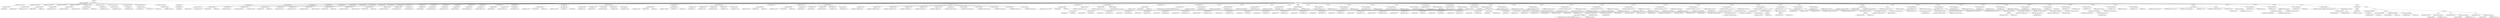 digraph G {	
ranksep=.25;
	0 [label="MODULE"];
	1 [label="IDENTIFIERS:mkPktMerge"];
	0 -> 1;
	2 [label="VAR_DECLARE_LIST"];
	0 -> 2;
	3 [label="VAR_DECLARE  INPUT PORT"];
	2 -> 3;
	4 [label="VAR_DECLARE  INPUT"];
	3 -> 4;
	5 [label="IDENTIFIERS:CLK"];
	4 -> 5;
	16 [label="VAR_DECLARE  INPUT PORT"];
	2 -> 16;
	17 [label="VAR_DECLARE  INPUT"];
	16 -> 17;
	18 [label="IDENTIFIERS:RST_N"];
	17 -> 18;
	29 [label="VAR_DECLARE  INPUT PORT"];
	2 -> 29;
	30 [label="VAR_DECLARE  INPUT"];
	29 -> 30;
	31 [label="IDENTIFIERS:iport0_put"];
	30 -> 31;
	32 [label="NUMBERS DEC:152"];
	30 -> 32;
	33 [label="NUMBERS DEC:0"];
	30 -> 33;
	42 [label="VAR_DECLARE  INPUT PORT"];
	2 -> 42;
	43 [label="VAR_DECLARE  INPUT"];
	42 -> 43;
	44 [label="IDENTIFIERS:EN_iport0_put"];
	43 -> 44;
	55 [label="VAR_DECLARE  OUTPUT PORT"];
	2 -> 55;
	56 [label="VAR_DECLARE  OUTPUT"];
	55 -> 56;
	57 [label="IDENTIFIERS:RDY_iport0_put"];
	56 -> 57;
	68 [label="VAR_DECLARE  INPUT PORT"];
	2 -> 68;
	69 [label="VAR_DECLARE  INPUT"];
	68 -> 69;
	70 [label="IDENTIFIERS:iport1_put"];
	69 -> 70;
	71 [label="NUMBERS DEC:152"];
	69 -> 71;
	72 [label="NUMBERS DEC:0"];
	69 -> 72;
	81 [label="VAR_DECLARE  INPUT PORT"];
	2 -> 81;
	82 [label="VAR_DECLARE  INPUT"];
	81 -> 82;
	83 [label="IDENTIFIERS:EN_iport1_put"];
	82 -> 83;
	94 [label="VAR_DECLARE  OUTPUT PORT"];
	2 -> 94;
	95 [label="VAR_DECLARE  OUTPUT"];
	94 -> 95;
	96 [label="IDENTIFIERS:RDY_iport1_put"];
	95 -> 96;
	107 [label="VAR_DECLARE  INPUT PORT"];
	2 -> 107;
	108 [label="VAR_DECLARE  INPUT"];
	107 -> 108;
	109 [label="IDENTIFIERS:EN_oport_get"];
	108 -> 109;
	120 [label="VAR_DECLARE  OUTPUT PORT"];
	2 -> 120;
	121 [label="VAR_DECLARE  OUTPUT"];
	120 -> 121;
	122 [label="IDENTIFIERS:oport_get"];
	121 -> 122;
	123 [label="NUMBERS DEC:152"];
	121 -> 123;
	124 [label="NUMBERS DEC:0"];
	121 -> 124;
	133 [label="VAR_DECLARE  OUTPUT PORT"];
	2 -> 133;
	134 [label="VAR_DECLARE  OUTPUT"];
	133 -> 134;
	135 [label="IDENTIFIERS:RDY_oport_get"];
	134 -> 135;
	146 [label="MODULE_ITEMS"];
	0 -> 146;
	147 [label="VAR_DECLARE_LIST"];
	146 -> 147;
	148 [label="VAR_DECLARE  INPUT"];
	147 -> 148;
	149 [label="IDENTIFIERS:CLK"];
	148 -> 149;
	155 [label="VAR_DECLARE_LIST"];
	146 -> 155;
	156 [label="VAR_DECLARE  INPUT"];
	155 -> 156;
	157 [label="IDENTIFIERS:RST_N"];
	156 -> 157;
	163 [label="VAR_DECLARE_LIST"];
	146 -> 163;
	164 [label="VAR_DECLARE  INPUT"];
	163 -> 164;
	165 [label="IDENTIFIERS:iport0_put"];
	164 -> 165;
	166 [label="NUMBERS DEC:152"];
	164 -> 166;
	167 [label="NUMBERS DEC:0"];
	164 -> 167;
	171 [label="VAR_DECLARE_LIST"];
	146 -> 171;
	172 [label="VAR_DECLARE  INPUT"];
	171 -> 172;
	173 [label="IDENTIFIERS:EN_iport0_put"];
	172 -> 173;
	179 [label="VAR_DECLARE_LIST"];
	146 -> 179;
	180 [label="VAR_DECLARE  OUTPUT"];
	179 -> 180;
	181 [label="IDENTIFIERS:RDY_iport0_put"];
	180 -> 181;
	187 [label="VAR_DECLARE_LIST"];
	146 -> 187;
	188 [label="VAR_DECLARE  INPUT"];
	187 -> 188;
	189 [label="IDENTIFIERS:iport1_put"];
	188 -> 189;
	190 [label="NUMBERS DEC:152"];
	188 -> 190;
	191 [label="NUMBERS DEC:0"];
	188 -> 191;
	195 [label="VAR_DECLARE_LIST"];
	146 -> 195;
	196 [label="VAR_DECLARE  INPUT"];
	195 -> 196;
	197 [label="IDENTIFIERS:EN_iport1_put"];
	196 -> 197;
	203 [label="VAR_DECLARE_LIST"];
	146 -> 203;
	204 [label="VAR_DECLARE  OUTPUT"];
	203 -> 204;
	205 [label="IDENTIFIERS:RDY_iport1_put"];
	204 -> 205;
	211 [label="VAR_DECLARE_LIST"];
	146 -> 211;
	212 [label="VAR_DECLARE  INPUT"];
	211 -> 212;
	213 [label="IDENTIFIERS:EN_oport_get"];
	212 -> 213;
	219 [label="VAR_DECLARE_LIST"];
	146 -> 219;
	220 [label="VAR_DECLARE  OUTPUT"];
	219 -> 220;
	221 [label="IDENTIFIERS:oport_get"];
	220 -> 221;
	222 [label="NUMBERS DEC:152"];
	220 -> 222;
	223 [label="NUMBERS DEC:0"];
	220 -> 223;
	227 [label="VAR_DECLARE_LIST"];
	146 -> 227;
	228 [label="VAR_DECLARE  OUTPUT"];
	227 -> 228;
	229 [label="IDENTIFIERS:RDY_oport_get"];
	228 -> 229;
	235 [label="VAR_DECLARE_LIST"];
	146 -> 235;
	236 [label="VAR_DECLARE  WIRE"];
	235 -> 236;
	237 [label="IDENTIFIERS:oport_get"];
	236 -> 237;
	238 [label="NUMBERS DEC:152"];
	236 -> 238;
	239 [label="NUMBERS DEC:0"];
	236 -> 239;
	243 [label="VAR_DECLARE_LIST"];
	146 -> 243;
	244 [label="VAR_DECLARE  WIRE"];
	243 -> 244;
	245 [label="IDENTIFIERS:RDY_iport0_put"];
	244 -> 245;
	251 [label="VAR_DECLARE  WIRE"];
	243 -> 251;
	252 [label="IDENTIFIERS:RDY_iport1_put"];
	251 -> 252;
	258 [label="VAR_DECLARE  WIRE"];
	243 -> 258;
	259 [label="IDENTIFIERS:RDY_oport_get"];
	258 -> 259;
	265 [label="VAR_DECLARE_LIST"];
	146 -> 265;
	266 [label="VAR_DECLARE  REG"];
	265 -> 266;
	267 [label="IDENTIFIERS:fi0Active"];
	266 -> 267;
	273 [label="VAR_DECLARE_LIST"];
	146 -> 273;
	274 [label="VAR_DECLARE  WIRE"];
	273 -> 274;
	275 [label="IDENTIFIERS:fi0Active__D_IN"];
	274 -> 275;
	281 [label="VAR_DECLARE_LIST"];
	146 -> 281;
	282 [label="VAR_DECLARE  WIRE"];
	281 -> 282;
	283 [label="IDENTIFIERS:fi0Active__EN"];
	282 -> 283;
	289 [label="VAR_DECLARE_LIST"];
	146 -> 289;
	290 [label="VAR_DECLARE  REG"];
	289 -> 290;
	291 [label="IDENTIFIERS:fi0HasPrio"];
	290 -> 291;
	297 [label="VAR_DECLARE_LIST"];
	146 -> 297;
	298 [label="VAR_DECLARE  REG"];
	297 -> 298;
	299 [label="IDENTIFIERS:fi0HasPrio__D_IN"];
	298 -> 299;
	305 [label="VAR_DECLARE_LIST"];
	146 -> 305;
	306 [label="VAR_DECLARE  WIRE"];
	305 -> 306;
	307 [label="IDENTIFIERS:fi0HasPrio__EN"];
	306 -> 307;
	313 [label="VAR_DECLARE_LIST"];
	146 -> 313;
	314 [label="VAR_DECLARE  REG"];
	313 -> 314;
	315 [label="IDENTIFIERS:fi1Active"];
	314 -> 315;
	321 [label="VAR_DECLARE_LIST"];
	146 -> 321;
	322 [label="VAR_DECLARE  WIRE"];
	321 -> 322;
	323 [label="IDENTIFIERS:fi1Active__D_IN"];
	322 -> 323;
	329 [label="VAR_DECLARE  WIRE"];
	321 -> 329;
	330 [label="IDENTIFIERS:fi1Active__EN"];
	329 -> 330;
	336 [label="VAR_DECLARE_LIST"];
	146 -> 336;
	337 [label="VAR_DECLARE  WIRE"];
	336 -> 337;
	338 [label="IDENTIFIERS:fi0__D_IN"];
	337 -> 338;
	339 [label="NUMBERS DEC:152"];
	337 -> 339;
	340 [label="NUMBERS DEC:0"];
	337 -> 340;
	344 [label="VAR_DECLARE  WIRE"];
	336 -> 344;
	345 [label="IDENTIFIERS:fi0__D_OUT"];
	344 -> 345;
	346 [label="NUMBERS DEC:152"];
	344 -> 346;
	347 [label="NUMBERS DEC:0"];
	344 -> 347;
	351 [label="VAR_DECLARE_LIST"];
	146 -> 351;
	352 [label="VAR_DECLARE  WIRE"];
	351 -> 352;
	353 [label="IDENTIFIERS:fi0__CLR"];
	352 -> 353;
	359 [label="VAR_DECLARE  WIRE"];
	351 -> 359;
	360 [label="IDENTIFIERS:fi0__DEQ"];
	359 -> 360;
	366 [label="VAR_DECLARE  WIRE"];
	351 -> 366;
	367 [label="IDENTIFIERS:fi0__EMPTY_N"];
	366 -> 367;
	373 [label="VAR_DECLARE  WIRE"];
	351 -> 373;
	374 [label="IDENTIFIERS:fi0__ENQ"];
	373 -> 374;
	380 [label="VAR_DECLARE  WIRE"];
	351 -> 380;
	381 [label="IDENTIFIERS:fi0__FULL_N"];
	380 -> 381;
	387 [label="VAR_DECLARE_LIST"];
	146 -> 387;
	388 [label="VAR_DECLARE  WIRE"];
	387 -> 388;
	389 [label="IDENTIFIERS:fi1__D_IN"];
	388 -> 389;
	390 [label="NUMBERS DEC:152"];
	388 -> 390;
	391 [label="NUMBERS DEC:0"];
	388 -> 391;
	395 [label="VAR_DECLARE  WIRE"];
	387 -> 395;
	396 [label="IDENTIFIERS:fi1__D_OUT"];
	395 -> 396;
	397 [label="NUMBERS DEC:152"];
	395 -> 397;
	398 [label="NUMBERS DEC:0"];
	395 -> 398;
	402 [label="VAR_DECLARE_LIST"];
	146 -> 402;
	403 [label="VAR_DECLARE  WIRE"];
	402 -> 403;
	404 [label="IDENTIFIERS:fi1__CLR"];
	403 -> 404;
	410 [label="VAR_DECLARE  WIRE"];
	402 -> 410;
	411 [label="IDENTIFIERS:fi1__DEQ"];
	410 -> 411;
	417 [label="VAR_DECLARE  WIRE"];
	402 -> 417;
	418 [label="IDENTIFIERS:fi1__EMPTY_N"];
	417 -> 418;
	424 [label="VAR_DECLARE  WIRE"];
	402 -> 424;
	425 [label="IDENTIFIERS:fi1__ENQ"];
	424 -> 425;
	431 [label="VAR_DECLARE  WIRE"];
	402 -> 431;
	432 [label="IDENTIFIERS:fi1__FULL_N"];
	431 -> 432;
	438 [label="VAR_DECLARE_LIST"];
	146 -> 438;
	439 [label="VAR_DECLARE  REG"];
	438 -> 439;
	440 [label="IDENTIFIERS:fo__D_IN"];
	439 -> 440;
	441 [label="NUMBERS DEC:152"];
	439 -> 441;
	442 [label="NUMBERS DEC:0"];
	439 -> 442;
	446 [label="VAR_DECLARE_LIST"];
	146 -> 446;
	447 [label="VAR_DECLARE  WIRE"];
	446 -> 447;
	448 [label="IDENTIFIERS:fo__D_OUT"];
	447 -> 448;
	449 [label="NUMBERS DEC:152"];
	447 -> 449;
	450 [label="NUMBERS DEC:0"];
	447 -> 450;
	454 [label="VAR_DECLARE_LIST"];
	146 -> 454;
	455 [label="VAR_DECLARE  WIRE"];
	454 -> 455;
	456 [label="IDENTIFIERS:fo__CLR"];
	455 -> 456;
	462 [label="VAR_DECLARE  WIRE"];
	454 -> 462;
	463 [label="IDENTIFIERS:fo__DEQ"];
	462 -> 463;
	469 [label="VAR_DECLARE  WIRE"];
	454 -> 469;
	470 [label="IDENTIFIERS:fo__EMPTY_N"];
	469 -> 470;
	476 [label="VAR_DECLARE  WIRE"];
	454 -> 476;
	477 [label="IDENTIFIERS:fo__ENQ"];
	476 -> 477;
	483 [label="VAR_DECLARE  WIRE"];
	454 -> 483;
	484 [label="IDENTIFIERS:fo__FULL_N"];
	483 -> 484;
	490 [label="VAR_DECLARE_LIST"];
	146 -> 490;
	491 [label="VAR_DECLARE  WIRE"];
	490 -> 491;
	492 [label="IDENTIFIERS:CAN_FIRE_RL_arbitrate"];
	491 -> 492;
	498 [label="VAR_DECLARE  WIRE"];
	490 -> 498;
	499 [label="IDENTIFIERS:CAN_FIRE_RL_fi0_advance"];
	498 -> 499;
	505 [label="VAR_DECLARE  WIRE"];
	490 -> 505;
	506 [label="IDENTIFIERS:CAN_FIRE_RL_fi1_advance"];
	505 -> 506;
	512 [label="VAR_DECLARE  WIRE"];
	490 -> 512;
	513 [label="IDENTIFIERS:CAN_FIRE_iport0_put"];
	512 -> 513;
	519 [label="VAR_DECLARE  WIRE"];
	490 -> 519;
	520 [label="IDENTIFIERS:CAN_FIRE_iport1_put"];
	519 -> 520;
	526 [label="VAR_DECLARE  WIRE"];
	490 -> 526;
	527 [label="IDENTIFIERS:CAN_FIRE_oport_get"];
	526 -> 527;
	533 [label="VAR_DECLARE  WIRE"];
	490 -> 533;
	534 [label="IDENTIFIERS:WILL_FIRE_RL_arbitrate"];
	533 -> 534;
	540 [label="VAR_DECLARE  WIRE"];
	490 -> 540;
	541 [label="IDENTIFIERS:WILL_FIRE_RL_fi0_advance"];
	540 -> 541;
	547 [label="VAR_DECLARE  WIRE"];
	490 -> 547;
	548 [label="IDENTIFIERS:WILL_FIRE_RL_fi1_advance"];
	547 -> 548;
	554 [label="VAR_DECLARE  WIRE"];
	490 -> 554;
	555 [label="IDENTIFIERS:WILL_FIRE_iport0_put"];
	554 -> 555;
	561 [label="VAR_DECLARE  WIRE"];
	490 -> 561;
	562 [label="IDENTIFIERS:WILL_FIRE_iport1_put"];
	561 -> 562;
	568 [label="VAR_DECLARE  WIRE"];
	490 -> 568;
	569 [label="IDENTIFIERS:WILL_FIRE_oport_get"];
	568 -> 569;
	575 [label="VAR_DECLARE_LIST"];
	146 -> 575;
	576 [label="VAR_DECLARE  WIRE"];
	575 -> 576;
	577 [label="IDENTIFIERS:MUX_fo__enq_1__VAL_1"];
	576 -> 577;
	578 [label="NUMBERS DEC:152"];
	576 -> 578;
	579 [label="NUMBERS DEC:0"];
	576 -> 579;
	583 [label="VAR_DECLARE_LIST"];
	146 -> 583;
	584 [label="VAR_DECLARE  WIRE"];
	583 -> 584;
	585 [label="IDENTIFIERS:MUX_fi0Active__write_1__SEL_1"];
	584 -> 585;
	591 [label="VAR_DECLARE  WIRE"];
	583 -> 591;
	592 [label="IDENTIFIERS:MUX_fi0Active__write_1__VAL_1"];
	591 -> 592;
	598 [label="VAR_DECLARE  WIRE"];
	583 -> 598;
	599 [label="IDENTIFIERS:MUX_fi1Active__write_1__SEL_1"];
	598 -> 599;
	605 [label="VAR_DECLARE_LIST"];
	146 -> 605;
	606 [label="VAR_DECLARE  REG"];
	605 -> 606;
	607 [label="IDENTIFIERS:v__h679"];
	606 -> 607;
	608 [label="NUMBERS DEC:63"];
	606 -> 608;
	609 [label="NUMBERS DEC:0"];
	606 -> 609;
	613 [label="VAR_DECLARE_LIST"];
	146 -> 613;
	614 [label="VAR_DECLARE  WIRE"];
	613 -> 614;
	615 [label="IDENTIFIERS:fo_RDY_enq_AND_IF_fi0HasPrio_THEN_fi0_RDY_firs_ETC___d10"];
	614 -> 615;
	621 [label="ASSIGN"];
	146 -> 621;
	622 [label="BLOCKING_STATEMENT"];
	621 -> 622;
	623 [label="IDENTIFIERS:RDY_iport0_put"];
	622 -> 623;
	624 [label="IDENTIFIERS:fi0__FULL_N"];
	622 -> 624;
	625 [label="ASSIGN"];
	146 -> 625;
	626 [label="BLOCKING_STATEMENT"];
	625 -> 626;
	627 [label="IDENTIFIERS:CAN_FIRE_iport0_put"];
	626 -> 627;
	628 [label="IDENTIFIERS:fi0__FULL_N"];
	626 -> 628;
	629 [label="ASSIGN"];
	146 -> 629;
	630 [label="BLOCKING_STATEMENT"];
	629 -> 630;
	631 [label="IDENTIFIERS:WILL_FIRE_iport0_put"];
	630 -> 631;
	632 [label="IDENTIFIERS:EN_iport0_put"];
	630 -> 632;
	633 [label="ASSIGN"];
	146 -> 633;
	634 [label="BLOCKING_STATEMENT"];
	633 -> 634;
	635 [label="IDENTIFIERS:RDY_iport1_put"];
	634 -> 635;
	636 [label="IDENTIFIERS:fi1__FULL_N"];
	634 -> 636;
	637 [label="ASSIGN"];
	146 -> 637;
	638 [label="BLOCKING_STATEMENT"];
	637 -> 638;
	639 [label="IDENTIFIERS:CAN_FIRE_iport1_put"];
	638 -> 639;
	640 [label="IDENTIFIERS:fi1__FULL_N"];
	638 -> 640;
	641 [label="ASSIGN"];
	146 -> 641;
	642 [label="BLOCKING_STATEMENT"];
	641 -> 642;
	643 [label="IDENTIFIERS:WILL_FIRE_iport1_put"];
	642 -> 643;
	644 [label="IDENTIFIERS:EN_iport1_put"];
	642 -> 644;
	645 [label="ASSIGN"];
	146 -> 645;
	646 [label="BLOCKING_STATEMENT"];
	645 -> 646;
	647 [label="IDENTIFIERS:oport_get"];
	646 -> 647;
	648 [label="IDENTIFIERS:fo__D_OUT"];
	646 -> 648;
	649 [label="ASSIGN"];
	146 -> 649;
	650 [label="BLOCKING_STATEMENT"];
	649 -> 650;
	651 [label="IDENTIFIERS:RDY_oport_get"];
	650 -> 651;
	652 [label="IDENTIFIERS:fo__EMPTY_N"];
	650 -> 652;
	653 [label="ASSIGN"];
	146 -> 653;
	654 [label="BLOCKING_STATEMENT"];
	653 -> 654;
	655 [label="IDENTIFIERS:CAN_FIRE_oport_get"];
	654 -> 655;
	656 [label="IDENTIFIERS:fo__EMPTY_N"];
	654 -> 656;
	657 [label="ASSIGN"];
	146 -> 657;
	658 [label="BLOCKING_STATEMENT"];
	657 -> 658;
	659 [label="IDENTIFIERS:WILL_FIRE_oport_get"];
	658 -> 659;
	660 [label="IDENTIFIERS:EN_oport_get"];
	658 -> 660;
	661 [label="MODULE_INSTANCE"];
	146 -> 661;
	662 [label="IDENTIFIERS:arSRLFIFO_a"];
	661 -> 662;
	663 [label="MODULE_NAMED_INSTANCE"];
	661 -> 663;
	664 [label="IDENTIFIERS:fi0"];
	663 -> 664;
	665 [label="MODULE_CONNECT_LIST"];
	663 -> 665;
	666 [label="MODULE_CONNECT"];
	665 -> 666;
	667 [label="IDENTIFIERS:CLK"];
	666 -> 667;
	668 [label="IDENTIFIERS:CLK"];
	666 -> 668;
	669 [label="MODULE_CONNECT"];
	665 -> 669;
	670 [label="IDENTIFIERS:RST_N"];
	669 -> 670;
	671 [label="IDENTIFIERS:RST_N"];
	669 -> 671;
	672 [label="MODULE_CONNECT"];
	665 -> 672;
	673 [label="IDENTIFIERS:D_IN"];
	672 -> 673;
	674 [label="IDENTIFIERS:fi0__D_IN"];
	672 -> 674;
	675 [label="MODULE_CONNECT"];
	665 -> 675;
	676 [label="IDENTIFIERS:ENQ"];
	675 -> 676;
	677 [label="IDENTIFIERS:fi0__ENQ"];
	675 -> 677;
	678 [label="MODULE_CONNECT"];
	665 -> 678;
	679 [label="IDENTIFIERS:DEQ"];
	678 -> 679;
	680 [label="IDENTIFIERS:fi0__DEQ"];
	678 -> 680;
	681 [label="MODULE_CONNECT"];
	665 -> 681;
	682 [label="IDENTIFIERS:CLR"];
	681 -> 682;
	683 [label="IDENTIFIERS:fi0__CLR"];
	681 -> 683;
	684 [label="MODULE_CONNECT"];
	665 -> 684;
	685 [label="IDENTIFIERS:D_OUT"];
	684 -> 685;
	686 [label="IDENTIFIERS:fi0__D_OUT"];
	684 -> 686;
	687 [label="MODULE_CONNECT"];
	665 -> 687;
	688 [label="IDENTIFIERS:EMPTY_N"];
	687 -> 688;
	689 [label="IDENTIFIERS:fi0__EMPTY_N"];
	687 -> 689;
	690 [label="MODULE_CONNECT"];
	665 -> 690;
	691 [label="IDENTIFIERS:FULL_N"];
	690 -> 691;
	692 [label="IDENTIFIERS:fi0__FULL_N"];
	690 -> 692;
	694 [label="MODULE_INSTANCE"];
	146 -> 694;
	695 [label="IDENTIFIERS:arSRLFIFO_b"];
	694 -> 695;
	696 [label="MODULE_NAMED_INSTANCE"];
	694 -> 696;
	697 [label="IDENTIFIERS:fi1"];
	696 -> 697;
	698 [label="MODULE_CONNECT_LIST"];
	696 -> 698;
	699 [label="MODULE_CONNECT"];
	698 -> 699;
	700 [label="IDENTIFIERS:CLK"];
	699 -> 700;
	701 [label="IDENTIFIERS:CLK"];
	699 -> 701;
	702 [label="MODULE_CONNECT"];
	698 -> 702;
	703 [label="IDENTIFIERS:RST_N"];
	702 -> 703;
	704 [label="IDENTIFIERS:RST_N"];
	702 -> 704;
	705 [label="MODULE_CONNECT"];
	698 -> 705;
	706 [label="IDENTIFIERS:D_IN"];
	705 -> 706;
	707 [label="IDENTIFIERS:fi1__D_IN"];
	705 -> 707;
	708 [label="MODULE_CONNECT"];
	698 -> 708;
	709 [label="IDENTIFIERS:ENQ"];
	708 -> 709;
	710 [label="IDENTIFIERS:fi1__ENQ"];
	708 -> 710;
	711 [label="MODULE_CONNECT"];
	698 -> 711;
	712 [label="IDENTIFIERS:DEQ"];
	711 -> 712;
	713 [label="IDENTIFIERS:fi1__DEQ"];
	711 -> 713;
	714 [label="MODULE_CONNECT"];
	698 -> 714;
	715 [label="IDENTIFIERS:CLR"];
	714 -> 715;
	716 [label="IDENTIFIERS:fi1__CLR"];
	714 -> 716;
	717 [label="MODULE_CONNECT"];
	698 -> 717;
	718 [label="IDENTIFIERS:D_OUT"];
	717 -> 718;
	719 [label="IDENTIFIERS:fi1__D_OUT"];
	717 -> 719;
	720 [label="MODULE_CONNECT"];
	698 -> 720;
	721 [label="IDENTIFIERS:EMPTY_N"];
	720 -> 721;
	722 [label="IDENTIFIERS:fi1__EMPTY_N"];
	720 -> 722;
	723 [label="MODULE_CONNECT"];
	698 -> 723;
	724 [label="IDENTIFIERS:FULL_N"];
	723 -> 724;
	725 [label="IDENTIFIERS:fi1__FULL_N"];
	723 -> 725;
	727 [label="MODULE_INSTANCE"];
	146 -> 727;
	728 [label="IDENTIFIERS:arSRLFIFO_c"];
	727 -> 728;
	729 [label="MODULE_NAMED_INSTANCE"];
	727 -> 729;
	730 [label="IDENTIFIERS:fo"];
	729 -> 730;
	731 [label="MODULE_CONNECT_LIST"];
	729 -> 731;
	732 [label="MODULE_CONNECT"];
	731 -> 732;
	733 [label="IDENTIFIERS:CLK"];
	732 -> 733;
	734 [label="IDENTIFIERS:CLK"];
	732 -> 734;
	735 [label="MODULE_CONNECT"];
	731 -> 735;
	736 [label="IDENTIFIERS:RST_N"];
	735 -> 736;
	737 [label="IDENTIFIERS:RST_N"];
	735 -> 737;
	738 [label="MODULE_CONNECT"];
	731 -> 738;
	739 [label="IDENTIFIERS:D_IN"];
	738 -> 739;
	740 [label="IDENTIFIERS:fo__D_IN"];
	738 -> 740;
	741 [label="MODULE_CONNECT"];
	731 -> 741;
	742 [label="IDENTIFIERS:ENQ"];
	741 -> 742;
	743 [label="IDENTIFIERS:fo__ENQ"];
	741 -> 743;
	744 [label="MODULE_CONNECT"];
	731 -> 744;
	745 [label="IDENTIFIERS:DEQ"];
	744 -> 745;
	746 [label="IDENTIFIERS:fo__DEQ"];
	744 -> 746;
	747 [label="MODULE_CONNECT"];
	731 -> 747;
	748 [label="IDENTIFIERS:CLR"];
	747 -> 748;
	749 [label="IDENTIFIERS:fo__CLR"];
	747 -> 749;
	750 [label="MODULE_CONNECT"];
	731 -> 750;
	751 [label="IDENTIFIERS:D_OUT"];
	750 -> 751;
	752 [label="IDENTIFIERS:fo__D_OUT"];
	750 -> 752;
	753 [label="MODULE_CONNECT"];
	731 -> 753;
	754 [label="IDENTIFIERS:EMPTY_N"];
	753 -> 754;
	755 [label="IDENTIFIERS:fo__EMPTY_N"];
	753 -> 755;
	756 [label="MODULE_CONNECT"];
	731 -> 756;
	757 [label="IDENTIFIERS:FULL_N"];
	756 -> 757;
	758 [label="IDENTIFIERS:fo__FULL_N"];
	756 -> 758;
	760 [label="ASSIGN"];
	146 -> 760;
	761 [label="BLOCKING_STATEMENT"];
	760 -> 761;
	762 [label="IDENTIFIERS:CAN_FIRE_RL_arbitrate"];
	761 -> 762;
	763 [label="BINARY_OPERATION LOGICAL_AND"];
	761 -> 763;
	764 [label="BINARY_OPERATION LOGICAL_AND"];
	763 -> 764;
	765 [label="BINARY_OPERATION LOGICAL_AND"];
	764 -> 765;
	766 [label="BINARY_OPERATION LOGICAL_AND"];
	765 -> 766;
	767 [label="IDENTIFIERS:fo_RDY_enq_AND_IF_fi0HasPrio_THEN_fi0_RDY_firs_ETC___d10"];
	766 -> 767;
	768 [label="IDENTIFIERS:fi0__EMPTY_N"];
	766 -> 768;
	769 [label="IDENTIFIERS:fi1__EMPTY_N"];
	765 -> 769;
	770 [label="UNARY_OPERATION LOGICAL_NOT"];
	764 -> 770;
	771 [label="IDENTIFIERS:fi0Active"];
	770 -> 771;
	772 [label="UNARY_OPERATION LOGICAL_NOT"];
	763 -> 772;
	773 [label="IDENTIFIERS:fi1Active"];
	772 -> 773;
	774 [label="ASSIGN"];
	146 -> 774;
	775 [label="BLOCKING_STATEMENT"];
	774 -> 775;
	776 [label="IDENTIFIERS:WILL_FIRE_RL_arbitrate"];
	775 -> 776;
	777 [label="IDENTIFIERS:CAN_FIRE_RL_arbitrate"];
	775 -> 777;
	778 [label="ASSIGN"];
	146 -> 778;
	779 [label="BLOCKING_STATEMENT"];
	778 -> 779;
	780 [label="IDENTIFIERS:CAN_FIRE_RL_fi0_advance"];
	779 -> 780;
	781 [label="BINARY_OPERATION LOGICAL_AND"];
	779 -> 781;
	782 [label="BINARY_OPERATION LOGICAL_AND"];
	781 -> 782;
	783 [label="IDENTIFIERS:fi0__EMPTY_N"];
	782 -> 783;
	784 [label="IDENTIFIERS:fo__FULL_N"];
	782 -> 784;
	785 [label="UNARY_OPERATION LOGICAL_NOT"];
	781 -> 785;
	786 [label="IDENTIFIERS:fi1Active"];
	785 -> 786;
	787 [label="ASSIGN"];
	146 -> 787;
	788 [label="BLOCKING_STATEMENT"];
	787 -> 788;
	789 [label="IDENTIFIERS:WILL_FIRE_RL_fi0_advance"];
	788 -> 789;
	790 [label="BINARY_OPERATION LOGICAL_AND"];
	788 -> 790;
	791 [label="IDENTIFIERS:CAN_FIRE_RL_fi0_advance"];
	790 -> 791;
	792 [label="UNARY_OPERATION LOGICAL_NOT"];
	790 -> 792;
	793 [label="IDENTIFIERS:WILL_FIRE_RL_arbitrate"];
	792 -> 793;
	794 [label="ASSIGN"];
	146 -> 794;
	795 [label="BLOCKING_STATEMENT"];
	794 -> 795;
	796 [label="IDENTIFIERS:CAN_FIRE_RL_fi1_advance"];
	795 -> 796;
	797 [label="BINARY_OPERATION LOGICAL_AND"];
	795 -> 797;
	798 [label="BINARY_OPERATION LOGICAL_AND"];
	797 -> 798;
	799 [label="IDENTIFIERS:fi1__EMPTY_N"];
	798 -> 799;
	800 [label="IDENTIFIERS:fo__FULL_N"];
	798 -> 800;
	801 [label="UNARY_OPERATION LOGICAL_NOT"];
	797 -> 801;
	802 [label="IDENTIFIERS:fi0Active"];
	801 -> 802;
	803 [label="ASSIGN"];
	146 -> 803;
	804 [label="BLOCKING_STATEMENT"];
	803 -> 804;
	805 [label="IDENTIFIERS:WILL_FIRE_RL_fi1_advance"];
	804 -> 805;
	806 [label="BINARY_OPERATION LOGICAL_AND"];
	804 -> 806;
	807 [label="BINARY_OPERATION LOGICAL_AND"];
	806 -> 807;
	808 [label="IDENTIFIERS:CAN_FIRE_RL_fi1_advance"];
	807 -> 808;
	809 [label="UNARY_OPERATION LOGICAL_NOT"];
	807 -> 809;
	810 [label="IDENTIFIERS:WILL_FIRE_RL_fi0_advance"];
	809 -> 810;
	811 [label="UNARY_OPERATION LOGICAL_NOT"];
	806 -> 811;
	812 [label="IDENTIFIERS:WILL_FIRE_RL_arbitrate"];
	811 -> 812;
	813 [label="ASSIGN"];
	146 -> 813;
	814 [label="BLOCKING_STATEMENT"];
	813 -> 814;
	815 [label="IDENTIFIERS:MUX_fi0Active__write_1__SEL_1"];
	814 -> 815;
	816 [label="BINARY_OPERATION LOGICAL_AND"];
	814 -> 816;
	817 [label="IDENTIFIERS:WILL_FIRE_RL_arbitrate"];
	816 -> 817;
	818 [label="IDENTIFIERS:fi0HasPrio"];
	816 -> 818;
	819 [label="ASSIGN"];
	146 -> 819;
	820 [label="BLOCKING_STATEMENT"];
	819 -> 820;
	821 [label="IDENTIFIERS:MUX_fi1Active__write_1__SEL_1"];
	820 -> 821;
	822 [label="BINARY_OPERATION LOGICAL_AND"];
	820 -> 822;
	823 [label="IDENTIFIERS:WILL_FIRE_RL_arbitrate"];
	822 -> 823;
	824 [label="UNARY_OPERATION LOGICAL_NOT"];
	822 -> 824;
	825 [label="IDENTIFIERS:fi0HasPrio"];
	824 -> 825;
	826 [label="ASSIGN"];
	146 -> 826;
	827 [label="BLOCKING_STATEMENT"];
	826 -> 827;
	828 [label="IDENTIFIERS:MUX_fi0Active__write_1__VAL_1"];
	827 -> 828;
	829 [label="IF_Q"];
	827 -> 829;
	830 [label="IDENTIFIERS:fi0HasPrio"];
	829 -> 830;
	831 [label="UNARY_OPERATION LOGICAL_NOT"];
	829 -> 831;
	832 [label="ARRAY_REF"];
	831 -> 832;
	833 [label="IDENTIFIERS:fi0__D_OUT"];
	832 -> 833;
	834 [label="NUMBERS DEC:151"];
	832 -> 834;
	835 [label="UNARY_OPERATION LOGICAL_NOT"];
	829 -> 835;
	836 [label="ARRAY_REF"];
	835 -> 836;
	837 [label="IDENTIFIERS:fi1__D_OUT"];
	836 -> 837;
	838 [label="NUMBERS DEC:151"];
	836 -> 838;
	839 [label="ASSIGN"];
	146 -> 839;
	840 [label="BLOCKING_STATEMENT"];
	839 -> 840;
	841 [label="IDENTIFIERS:MUX_fo__enq_1__VAL_1"];
	840 -> 841;
	842 [label="IF_Q"];
	840 -> 842;
	843 [label="IDENTIFIERS:fi0HasPrio"];
	842 -> 843;
	844 [label="IDENTIFIERS:fi0__D_OUT"];
	842 -> 844;
	845 [label="IDENTIFIERS:fi1__D_OUT"];
	842 -> 845;
	846 [label="ASSIGN"];
	146 -> 846;
	847 [label="BLOCKING_STATEMENT"];
	846 -> 847;
	848 [label="IDENTIFIERS:fi0Active__D_IN"];
	847 -> 848;
	849 [label="IF_Q"];
	847 -> 849;
	850 [label="IDENTIFIERS:MUX_fi0Active__write_1__SEL_1"];
	849 -> 850;
	851 [label="IDENTIFIERS:MUX_fi0Active__write_1__VAL_1"];
	849 -> 851;
	852 [label="UNARY_OPERATION LOGICAL_NOT"];
	849 -> 852;
	853 [label="ARRAY_REF"];
	852 -> 853;
	854 [label="IDENTIFIERS:fi0__D_OUT"];
	853 -> 854;
	855 [label="NUMBERS DEC:151"];
	853 -> 855;
	856 [label="ASSIGN"];
	146 -> 856;
	857 [label="BLOCKING_STATEMENT"];
	856 -> 857;
	858 [label="IDENTIFIERS:fi0Active__EN"];
	857 -> 858;
	859 [label="BINARY_OPERATION LOGICAL_OR"];
	857 -> 859;
	860 [label="BINARY_OPERATION LOGICAL_AND"];
	859 -> 860;
	861 [label="IDENTIFIERS:WILL_FIRE_RL_arbitrate"];
	860 -> 861;
	862 [label="IDENTIFIERS:fi0HasPrio"];
	860 -> 862;
	863 [label="IDENTIFIERS:WILL_FIRE_RL_fi0_advance"];
	859 -> 863;
	864 [label="ALWAYS"];
	146 -> 864;
	865 [label="DELAY_CONTROL"];
	864 -> 865;
	866 [label="IDENTIFIERS:WILL_FIRE_RL_arbitrate"];
	865 -> 866;
	867 [label="IDENTIFIERS:fi0HasPrio"];
	865 -> 867;
	868 [label="IDENTIFIERS:WILL_FIRE_RL_fi0_advance"];
	865 -> 868;
	869 [label="IDENTIFIERS:WILL_FIRE_RL_fi1_advance"];
	865 -> 869;
	870 [label="BLOCK"];
	864 -> 870;
	871 [label="BLOCKING_STATEMENT"];
	870 -> 871;
	872 [label="IDENTIFIERS:fi0HasPrio__D_IN"];
	871 -> 872;
	873 [label="UNARY_OPERATION LOGICAL_NOT"];
	871 -> 873;
	874 [label="IDENTIFIERS:fi0HasPrio"];
	873 -> 874;
	875 [label="ASSIGN"];
	146 -> 875;
	876 [label="BLOCKING_STATEMENT"];
	875 -> 876;
	877 [label="IDENTIFIERS:fi0HasPrio__EN"];
	876 -> 877;
	878 [label="BINARY_OPERATION LOGICAL_OR"];
	876 -> 878;
	879 [label="BINARY_OPERATION LOGICAL_OR"];
	878 -> 879;
	880 [label="IDENTIFIERS:WILL_FIRE_RL_arbitrate"];
	879 -> 880;
	881 [label="IDENTIFIERS:WILL_FIRE_RL_fi0_advance"];
	879 -> 881;
	882 [label="IDENTIFIERS:WILL_FIRE_RL_fi1_advance"];
	878 -> 882;
	883 [label="ASSIGN"];
	146 -> 883;
	884 [label="BLOCKING_STATEMENT"];
	883 -> 884;
	885 [label="IDENTIFIERS:fi1Active__D_IN"];
	884 -> 885;
	886 [label="IF_Q"];
	884 -> 886;
	887 [label="IDENTIFIERS:MUX_fi1Active__write_1__SEL_1"];
	886 -> 887;
	888 [label="IDENTIFIERS:MUX_fi0Active__write_1__VAL_1"];
	886 -> 888;
	889 [label="UNARY_OPERATION LOGICAL_NOT"];
	886 -> 889;
	890 [label="ARRAY_REF"];
	889 -> 890;
	891 [label="IDENTIFIERS:fi1__D_OUT"];
	890 -> 891;
	892 [label="NUMBERS DEC:151"];
	890 -> 892;
	893 [label="ASSIGN"];
	146 -> 893;
	894 [label="BLOCKING_STATEMENT"];
	893 -> 894;
	895 [label="IDENTIFIERS:fi1Active__EN"];
	894 -> 895;
	896 [label="BINARY_OPERATION LOGICAL_OR"];
	894 -> 896;
	897 [label="BINARY_OPERATION LOGICAL_AND"];
	896 -> 897;
	898 [label="IDENTIFIERS:WILL_FIRE_RL_arbitrate"];
	897 -> 898;
	899 [label="UNARY_OPERATION LOGICAL_NOT"];
	897 -> 899;
	900 [label="IDENTIFIERS:fi0HasPrio"];
	899 -> 900;
	901 [label="IDENTIFIERS:WILL_FIRE_RL_fi1_advance"];
	896 -> 901;
	902 [label="ASSIGN"];
	146 -> 902;
	903 [label="BLOCKING_STATEMENT"];
	902 -> 903;
	904 [label="IDENTIFIERS:fi0__D_IN"];
	903 -> 904;
	905 [label="IDENTIFIERS:iport0_put"];
	903 -> 905;
	906 [label="ASSIGN"];
	146 -> 906;
	907 [label="BLOCKING_STATEMENT"];
	906 -> 907;
	908 [label="IDENTIFIERS:fi0__DEQ"];
	907 -> 908;
	909 [label="BINARY_OPERATION LOGICAL_OR"];
	907 -> 909;
	910 [label="BINARY_OPERATION LOGICAL_AND"];
	909 -> 910;
	911 [label="IDENTIFIERS:WILL_FIRE_RL_arbitrate"];
	910 -> 911;
	912 [label="IDENTIFIERS:fi0HasPrio"];
	910 -> 912;
	913 [label="IDENTIFIERS:WILL_FIRE_RL_fi0_advance"];
	909 -> 913;
	914 [label="ASSIGN"];
	146 -> 914;
	915 [label="BLOCKING_STATEMENT"];
	914 -> 915;
	916 [label="IDENTIFIERS:fi0__ENQ"];
	915 -> 916;
	917 [label="IDENTIFIERS:EN_iport0_put"];
	915 -> 917;
	918 [label="ASSIGN"];
	146 -> 918;
	919 [label="BLOCKING_STATEMENT"];
	918 -> 919;
	920 [label="IDENTIFIERS:fi0__CLR"];
	919 -> 920;
	921 [label="NUMBERS BIN:0"];
	919 -> 921;
	922 [label="ASSIGN"];
	146 -> 922;
	923 [label="BLOCKING_STATEMENT"];
	922 -> 923;
	924 [label="IDENTIFIERS:fi1__D_IN"];
	923 -> 924;
	925 [label="IDENTIFIERS:iport1_put"];
	923 -> 925;
	926 [label="ASSIGN"];
	146 -> 926;
	927 [label="BLOCKING_STATEMENT"];
	926 -> 927;
	928 [label="IDENTIFIERS:fi1__DEQ"];
	927 -> 928;
	929 [label="BINARY_OPERATION LOGICAL_OR"];
	927 -> 929;
	930 [label="BINARY_OPERATION LOGICAL_AND"];
	929 -> 930;
	931 [label="IDENTIFIERS:WILL_FIRE_RL_arbitrate"];
	930 -> 931;
	932 [label="UNARY_OPERATION LOGICAL_NOT"];
	930 -> 932;
	933 [label="IDENTIFIERS:fi0HasPrio"];
	932 -> 933;
	934 [label="IDENTIFIERS:WILL_FIRE_RL_fi1_advance"];
	929 -> 934;
	935 [label="ASSIGN"];
	146 -> 935;
	936 [label="BLOCKING_STATEMENT"];
	935 -> 936;
	937 [label="IDENTIFIERS:fi1__ENQ"];
	936 -> 937;
	938 [label="IDENTIFIERS:EN_iport1_put"];
	936 -> 938;
	939 [label="ASSIGN"];
	146 -> 939;
	940 [label="BLOCKING_STATEMENT"];
	939 -> 940;
	941 [label="IDENTIFIERS:fi1__CLR"];
	940 -> 941;
	942 [label="NUMBERS BIN:0"];
	940 -> 942;
	943 [label="ALWAYS"];
	146 -> 943;
	944 [label="DELAY_CONTROL"];
	943 -> 944;
	945 [label="IDENTIFIERS:WILL_FIRE_RL_arbitrate"];
	944 -> 945;
	946 [label="IDENTIFIERS:MUX_fo__enq_1__VAL_1"];
	944 -> 946;
	947 [label="IDENTIFIERS:WILL_FIRE_RL_fi0_advance"];
	944 -> 947;
	948 [label="IDENTIFIERS:fi0__D_OUT"];
	944 -> 948;
	949 [label="IDENTIFIERS:WILL_FIRE_RL_fi1_advance"];
	944 -> 949;
	950 [label="IDENTIFIERS:fi1__D_OUT"];
	944 -> 950;
	951 [label="BLOCK"];
	943 -> 951;
	952 [label="BLOCKING_STATEMENT"];
	951 -> 952;
	953 [label="IDENTIFIERS:fo__D_IN"];
	952 -> 953;
	954 [label="IDENTIFIERS:MUX_fo__enq_1__VAL_1"];
	952 -> 954;
	955 [label="ASSIGN"];
	146 -> 955;
	956 [label="BLOCKING_STATEMENT"];
	955 -> 956;
	957 [label="IDENTIFIERS:fo__DEQ"];
	956 -> 957;
	958 [label="IDENTIFIERS:EN_oport_get"];
	956 -> 958;
	959 [label="ASSIGN"];
	146 -> 959;
	960 [label="BLOCKING_STATEMENT"];
	959 -> 960;
	961 [label="IDENTIFIERS:fo__ENQ"];
	960 -> 961;
	962 [label="BINARY_OPERATION LOGICAL_OR"];
	960 -> 962;
	963 [label="BINARY_OPERATION LOGICAL_OR"];
	962 -> 963;
	964 [label="IDENTIFIERS:WILL_FIRE_RL_arbitrate"];
	963 -> 964;
	965 [label="IDENTIFIERS:WILL_FIRE_RL_fi0_advance"];
	963 -> 965;
	966 [label="IDENTIFIERS:WILL_FIRE_RL_fi1_advance"];
	962 -> 966;
	967 [label="ASSIGN"];
	146 -> 967;
	968 [label="BLOCKING_STATEMENT"];
	967 -> 968;
	969 [label="IDENTIFIERS:fo__CLR"];
	968 -> 969;
	970 [label="NUMBERS BIN:0"];
	968 -> 970;
	971 [label="ASSIGN"];
	146 -> 971;
	972 [label="BLOCKING_STATEMENT"];
	971 -> 972;
	973 [label="IDENTIFIERS:fo_RDY_enq_AND_IF_fi0HasPrio_THEN_fi0_RDY_firs_ETC___d10"];
	972 -> 973;
	974 [label="BINARY_OPERATION LOGICAL_AND"];
	972 -> 974;
	975 [label="IDENTIFIERS:fo__FULL_N"];
	974 -> 975;
	976 [label="IF_Q"];
	974 -> 976;
	977 [label="IDENTIFIERS:fi0HasPrio"];
	976 -> 977;
	978 [label="IDENTIFIERS:fi0__EMPTY_N"];
	976 -> 978;
	979 [label="IDENTIFIERS:fi1__EMPTY_N"];
	976 -> 979;
	980 [label="ALWAYS"];
	146 -> 980;
	981 [label="DELAY_CONTROL"];
	980 -> 981;
	982 [label="POSEDGE"];
	981 -> 982;
	983 [label="IDENTIFIERS:CLK"];
	982 -> 983;
	984 [label="BLOCK"];
	980 -> 984;
	985 [label="IF"];
	984 -> 985;
	986 [label="UNARY_OPERATION LOGICAL_NOT"];
	985 -> 986;
	987 [label="IDENTIFIERS:RST_N"];
	986 -> 987;
	988 [label="BLOCK"];
	985 -> 988;
	989 [label="NON_BLOCKING_STATEMENT"];
	988 -> 989;
	990 [label="IDENTIFIERS:fi0Active"];
	989 -> 990;
	991 [label="NUMBERS DEC:0"];
	989 -> 991;
	992 [label="NON_BLOCKING_STATEMENT"];
	988 -> 992;
	993 [label="IDENTIFIERS:fi0HasPrio"];
	992 -> 993;
	994 [label="NUMBERS DEC:1"];
	992 -> 994;
	995 [label="NON_BLOCKING_STATEMENT"];
	988 -> 995;
	996 [label="IDENTIFIERS:fi1Active"];
	995 -> 996;
	997 [label="NUMBERS DEC:0"];
	995 -> 997;
	998 [label="BLOCK"];
	985 -> 998;
	999 [label="IF"];
	998 -> 999;
	1000 [label="IDENTIFIERS:fi0Active__EN"];
	999 -> 1000;
	1001 [label="NON_BLOCKING_STATEMENT"];
	999 -> 1001;
	1002 [label="IDENTIFIERS:fi0Active"];
	1001 -> 1002;
	1003 [label="IDENTIFIERS:fi0Active__D_IN"];
	1001 -> 1003;
	1005 [label="IF"];
	998 -> 1005;
	1006 [label="IDENTIFIERS:fi0HasPrio__EN"];
	1005 -> 1006;
	1007 [label="NON_BLOCKING_STATEMENT"];
	1005 -> 1007;
	1008 [label="IDENTIFIERS:fi0HasPrio"];
	1007 -> 1008;
	1009 [label="IDENTIFIERS:fi0HasPrio__D_IN"];
	1007 -> 1009;
	1011 [label="IF"];
	998 -> 1011;
	1012 [label="IDENTIFIERS:fi1Active__EN"];
	1011 -> 1012;
	1013 [label="NON_BLOCKING_STATEMENT"];
	1011 -> 1013;
	1014 [label="IDENTIFIERS:fi1Active"];
	1013 -> 1014;
	1015 [label="IDENTIFIERS:fi1Active__D_IN"];
	1013 -> 1015;
}
